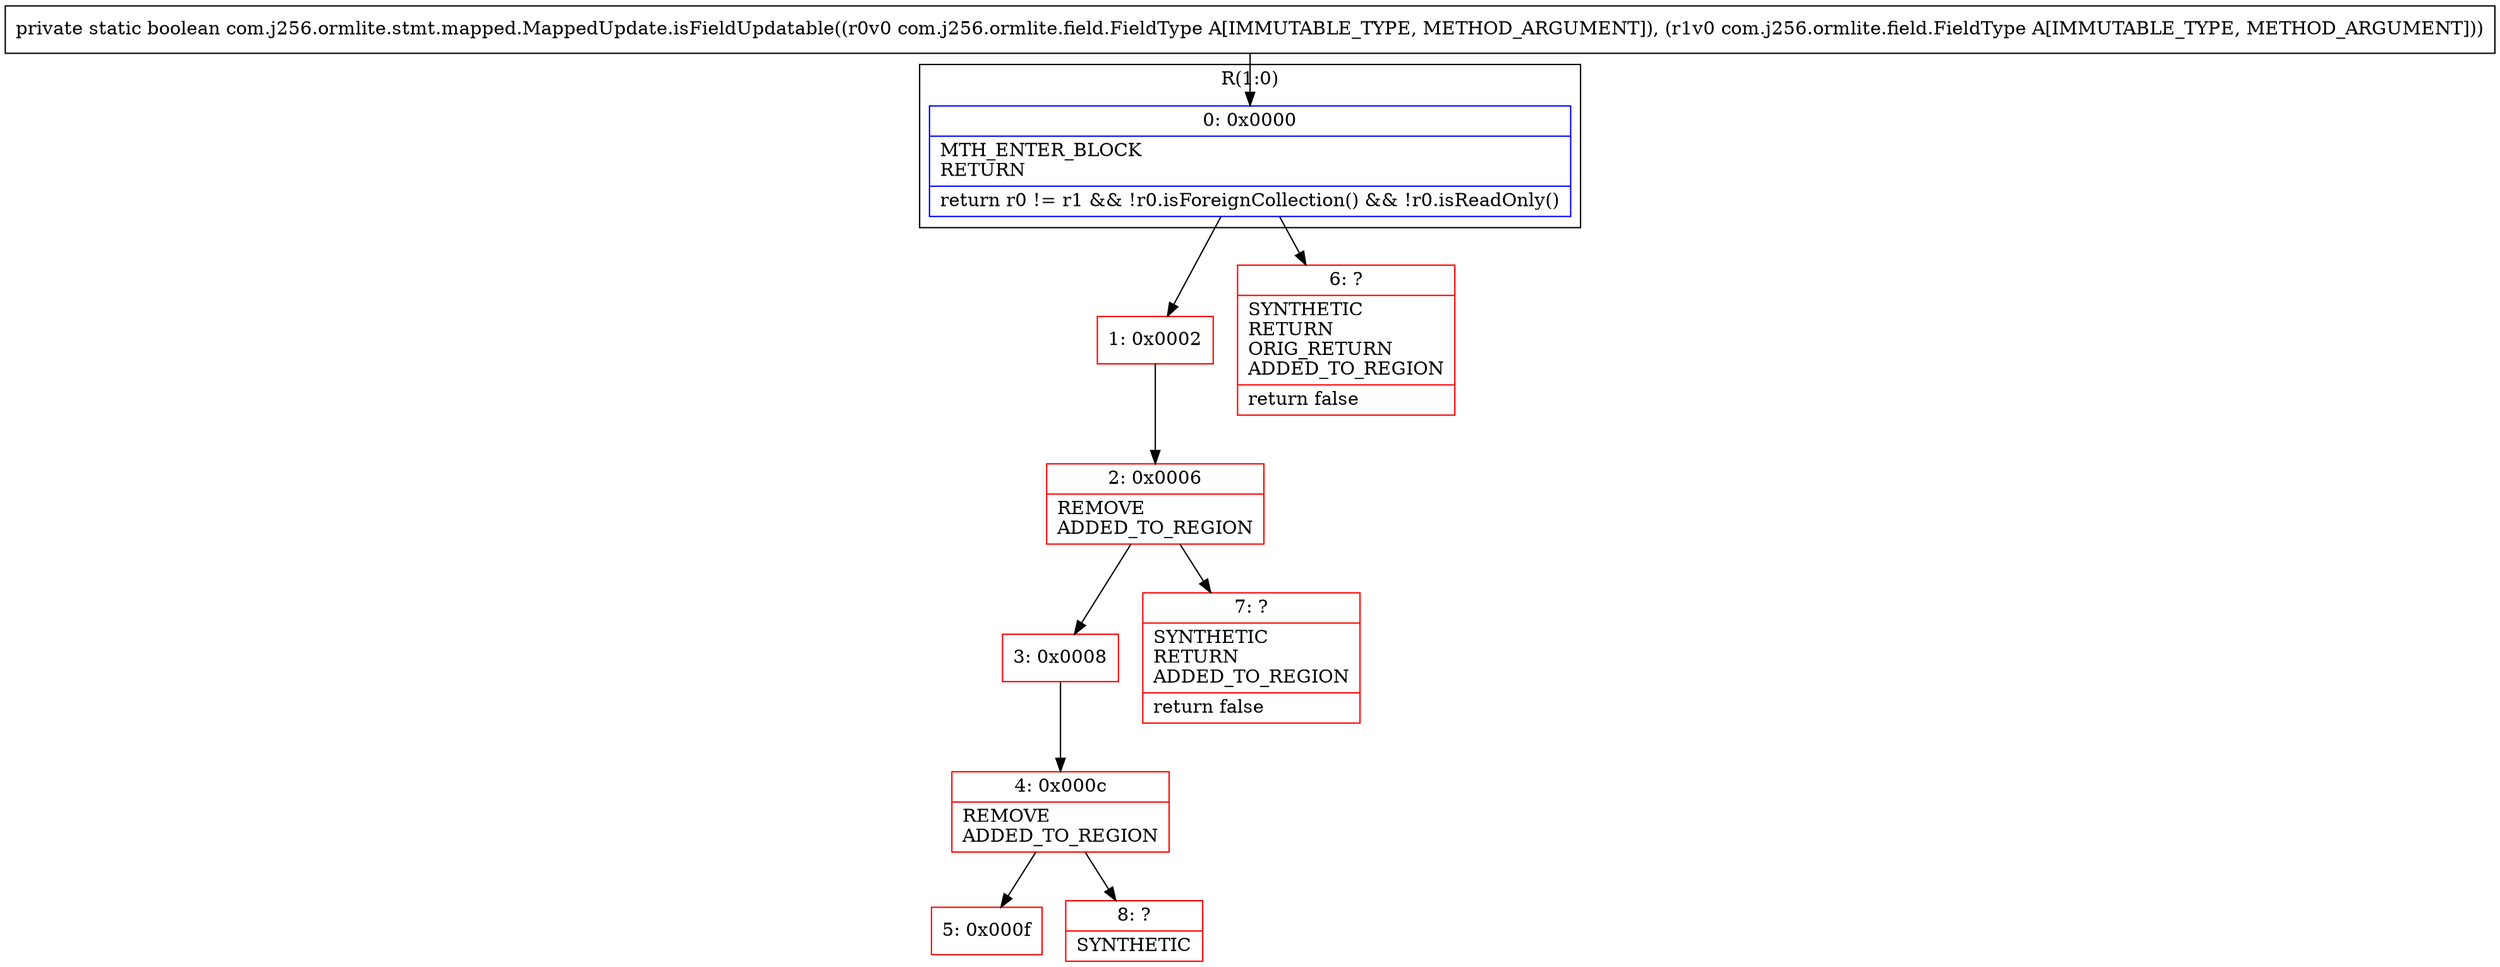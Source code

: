 digraph "CFG forcom.j256.ormlite.stmt.mapped.MappedUpdate.isFieldUpdatable(Lcom\/j256\/ormlite\/field\/FieldType;Lcom\/j256\/ormlite\/field\/FieldType;)Z" {
subgraph cluster_Region_7063312 {
label = "R(1:0)";
node [shape=record,color=blue];
Node_0 [shape=record,label="{0\:\ 0x0000|MTH_ENTER_BLOCK\lRETURN\l|return r0 != r1 && !r0.isForeignCollection() && !r0.isReadOnly()\l}"];
}
Node_1 [shape=record,color=red,label="{1\:\ 0x0002}"];
Node_2 [shape=record,color=red,label="{2\:\ 0x0006|REMOVE\lADDED_TO_REGION\l}"];
Node_3 [shape=record,color=red,label="{3\:\ 0x0008}"];
Node_4 [shape=record,color=red,label="{4\:\ 0x000c|REMOVE\lADDED_TO_REGION\l}"];
Node_5 [shape=record,color=red,label="{5\:\ 0x000f}"];
Node_6 [shape=record,color=red,label="{6\:\ ?|SYNTHETIC\lRETURN\lORIG_RETURN\lADDED_TO_REGION\l|return false\l}"];
Node_7 [shape=record,color=red,label="{7\:\ ?|SYNTHETIC\lRETURN\lADDED_TO_REGION\l|return false\l}"];
Node_8 [shape=record,color=red,label="{8\:\ ?|SYNTHETIC\l}"];
MethodNode[shape=record,label="{private static boolean com.j256.ormlite.stmt.mapped.MappedUpdate.isFieldUpdatable((r0v0 com.j256.ormlite.field.FieldType A[IMMUTABLE_TYPE, METHOD_ARGUMENT]), (r1v0 com.j256.ormlite.field.FieldType A[IMMUTABLE_TYPE, METHOD_ARGUMENT])) }"];
MethodNode -> Node_0;
Node_0 -> Node_1;
Node_0 -> Node_6;
Node_1 -> Node_2;
Node_2 -> Node_3;
Node_2 -> Node_7;
Node_3 -> Node_4;
Node_4 -> Node_5;
Node_4 -> Node_8;
}

